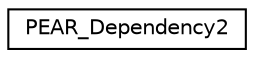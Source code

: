 digraph "Graphical Class Hierarchy"
{
 // LATEX_PDF_SIZE
  edge [fontname="Helvetica",fontsize="10",labelfontname="Helvetica",labelfontsize="10"];
  node [fontname="Helvetica",fontsize="10",shape=record];
  rankdir="LR";
  Node0 [label="PEAR_Dependency2",height=0.2,width=0.4,color="black", fillcolor="white", style="filled",URL="$classPEAR__Dependency2.html",tooltip=" "];
}
